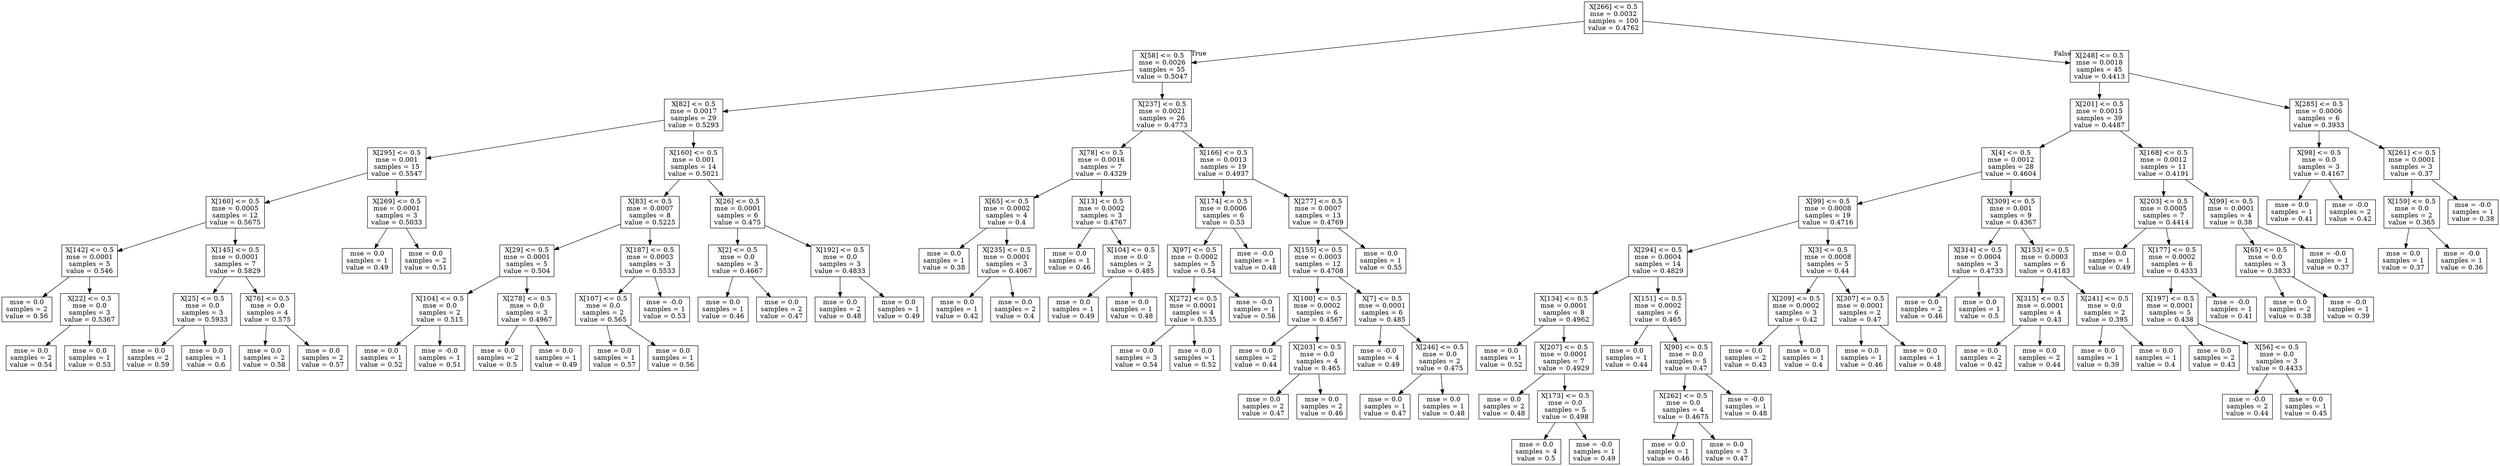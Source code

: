 digraph Tree {
node [shape=box] ;
0 [label="X[266] <= 0.5\nmse = 0.0032\nsamples = 100\nvalue = 0.4762"] ;
1 [label="X[58] <= 0.5\nmse = 0.0026\nsamples = 55\nvalue = 0.5047"] ;
0 -> 1 [labeldistance=2.5, labelangle=45, headlabel="True"] ;
2 [label="X[82] <= 0.5\nmse = 0.0017\nsamples = 29\nvalue = 0.5293"] ;
1 -> 2 ;
3 [label="X[295] <= 0.5\nmse = 0.001\nsamples = 15\nvalue = 0.5547"] ;
2 -> 3 ;
4 [label="X[160] <= 0.5\nmse = 0.0005\nsamples = 12\nvalue = 0.5675"] ;
3 -> 4 ;
5 [label="X[142] <= 0.5\nmse = 0.0001\nsamples = 5\nvalue = 0.546"] ;
4 -> 5 ;
6 [label="mse = 0.0\nsamples = 2\nvalue = 0.56"] ;
5 -> 6 ;
7 [label="X[22] <= 0.5\nmse = 0.0\nsamples = 3\nvalue = 0.5367"] ;
5 -> 7 ;
8 [label="mse = 0.0\nsamples = 2\nvalue = 0.54"] ;
7 -> 8 ;
9 [label="mse = 0.0\nsamples = 1\nvalue = 0.53"] ;
7 -> 9 ;
10 [label="X[145] <= 0.5\nmse = 0.0001\nsamples = 7\nvalue = 0.5829"] ;
4 -> 10 ;
11 [label="X[25] <= 0.5\nmse = 0.0\nsamples = 3\nvalue = 0.5933"] ;
10 -> 11 ;
12 [label="mse = 0.0\nsamples = 2\nvalue = 0.59"] ;
11 -> 12 ;
13 [label="mse = 0.0\nsamples = 1\nvalue = 0.6"] ;
11 -> 13 ;
14 [label="X[76] <= 0.5\nmse = 0.0\nsamples = 4\nvalue = 0.575"] ;
10 -> 14 ;
15 [label="mse = 0.0\nsamples = 2\nvalue = 0.58"] ;
14 -> 15 ;
16 [label="mse = 0.0\nsamples = 2\nvalue = 0.57"] ;
14 -> 16 ;
17 [label="X[269] <= 0.5\nmse = 0.0001\nsamples = 3\nvalue = 0.5033"] ;
3 -> 17 ;
18 [label="mse = 0.0\nsamples = 1\nvalue = 0.49"] ;
17 -> 18 ;
19 [label="mse = 0.0\nsamples = 2\nvalue = 0.51"] ;
17 -> 19 ;
20 [label="X[160] <= 0.5\nmse = 0.001\nsamples = 14\nvalue = 0.5021"] ;
2 -> 20 ;
21 [label="X[83] <= 0.5\nmse = 0.0007\nsamples = 8\nvalue = 0.5225"] ;
20 -> 21 ;
22 [label="X[29] <= 0.5\nmse = 0.0001\nsamples = 5\nvalue = 0.504"] ;
21 -> 22 ;
23 [label="X[104] <= 0.5\nmse = 0.0\nsamples = 2\nvalue = 0.515"] ;
22 -> 23 ;
24 [label="mse = 0.0\nsamples = 1\nvalue = 0.52"] ;
23 -> 24 ;
25 [label="mse = -0.0\nsamples = 1\nvalue = 0.51"] ;
23 -> 25 ;
26 [label="X[278] <= 0.5\nmse = 0.0\nsamples = 3\nvalue = 0.4967"] ;
22 -> 26 ;
27 [label="mse = 0.0\nsamples = 2\nvalue = 0.5"] ;
26 -> 27 ;
28 [label="mse = 0.0\nsamples = 1\nvalue = 0.49"] ;
26 -> 28 ;
29 [label="X[187] <= 0.5\nmse = 0.0003\nsamples = 3\nvalue = 0.5533"] ;
21 -> 29 ;
30 [label="X[107] <= 0.5\nmse = 0.0\nsamples = 2\nvalue = 0.565"] ;
29 -> 30 ;
31 [label="mse = 0.0\nsamples = 1\nvalue = 0.57"] ;
30 -> 31 ;
32 [label="mse = 0.0\nsamples = 1\nvalue = 0.56"] ;
30 -> 32 ;
33 [label="mse = -0.0\nsamples = 1\nvalue = 0.53"] ;
29 -> 33 ;
34 [label="X[26] <= 0.5\nmse = 0.0001\nsamples = 6\nvalue = 0.475"] ;
20 -> 34 ;
35 [label="X[2] <= 0.5\nmse = 0.0\nsamples = 3\nvalue = 0.4667"] ;
34 -> 35 ;
36 [label="mse = 0.0\nsamples = 1\nvalue = 0.46"] ;
35 -> 36 ;
37 [label="mse = 0.0\nsamples = 2\nvalue = 0.47"] ;
35 -> 37 ;
38 [label="X[192] <= 0.5\nmse = 0.0\nsamples = 3\nvalue = 0.4833"] ;
34 -> 38 ;
39 [label="mse = 0.0\nsamples = 2\nvalue = 0.48"] ;
38 -> 39 ;
40 [label="mse = 0.0\nsamples = 1\nvalue = 0.49"] ;
38 -> 40 ;
41 [label="X[237] <= 0.5\nmse = 0.0021\nsamples = 26\nvalue = 0.4773"] ;
1 -> 41 ;
42 [label="X[78] <= 0.5\nmse = 0.0016\nsamples = 7\nvalue = 0.4329"] ;
41 -> 42 ;
43 [label="X[65] <= 0.5\nmse = 0.0002\nsamples = 4\nvalue = 0.4"] ;
42 -> 43 ;
44 [label="mse = 0.0\nsamples = 1\nvalue = 0.38"] ;
43 -> 44 ;
45 [label="X[235] <= 0.5\nmse = 0.0001\nsamples = 3\nvalue = 0.4067"] ;
43 -> 45 ;
46 [label="mse = 0.0\nsamples = 1\nvalue = 0.42"] ;
45 -> 46 ;
47 [label="mse = 0.0\nsamples = 2\nvalue = 0.4"] ;
45 -> 47 ;
48 [label="X[13] <= 0.5\nmse = 0.0002\nsamples = 3\nvalue = 0.4767"] ;
42 -> 48 ;
49 [label="mse = 0.0\nsamples = 1\nvalue = 0.46"] ;
48 -> 49 ;
50 [label="X[104] <= 0.5\nmse = 0.0\nsamples = 2\nvalue = 0.485"] ;
48 -> 50 ;
51 [label="mse = 0.0\nsamples = 1\nvalue = 0.49"] ;
50 -> 51 ;
52 [label="mse = 0.0\nsamples = 1\nvalue = 0.48"] ;
50 -> 52 ;
53 [label="X[166] <= 0.5\nmse = 0.0013\nsamples = 19\nvalue = 0.4937"] ;
41 -> 53 ;
54 [label="X[174] <= 0.5\nmse = 0.0006\nsamples = 6\nvalue = 0.53"] ;
53 -> 54 ;
55 [label="X[97] <= 0.5\nmse = 0.0002\nsamples = 5\nvalue = 0.54"] ;
54 -> 55 ;
56 [label="X[272] <= 0.5\nmse = 0.0001\nsamples = 4\nvalue = 0.535"] ;
55 -> 56 ;
57 [label="mse = 0.0\nsamples = 3\nvalue = 0.54"] ;
56 -> 57 ;
58 [label="mse = 0.0\nsamples = 1\nvalue = 0.52"] ;
56 -> 58 ;
59 [label="mse = -0.0\nsamples = 1\nvalue = 0.56"] ;
55 -> 59 ;
60 [label="mse = -0.0\nsamples = 1\nvalue = 0.48"] ;
54 -> 60 ;
61 [label="X[277] <= 0.5\nmse = 0.0007\nsamples = 13\nvalue = 0.4769"] ;
53 -> 61 ;
62 [label="X[155] <= 0.5\nmse = 0.0003\nsamples = 12\nvalue = 0.4708"] ;
61 -> 62 ;
63 [label="X[100] <= 0.5\nmse = 0.0002\nsamples = 6\nvalue = 0.4567"] ;
62 -> 63 ;
64 [label="mse = 0.0\nsamples = 2\nvalue = 0.44"] ;
63 -> 64 ;
65 [label="X[203] <= 0.5\nmse = 0.0\nsamples = 4\nvalue = 0.465"] ;
63 -> 65 ;
66 [label="mse = 0.0\nsamples = 2\nvalue = 0.47"] ;
65 -> 66 ;
67 [label="mse = 0.0\nsamples = 2\nvalue = 0.46"] ;
65 -> 67 ;
68 [label="X[7] <= 0.5\nmse = 0.0001\nsamples = 6\nvalue = 0.485"] ;
62 -> 68 ;
69 [label="mse = -0.0\nsamples = 4\nvalue = 0.49"] ;
68 -> 69 ;
70 [label="X[246] <= 0.5\nmse = 0.0\nsamples = 2\nvalue = 0.475"] ;
68 -> 70 ;
71 [label="mse = 0.0\nsamples = 1\nvalue = 0.47"] ;
70 -> 71 ;
72 [label="mse = 0.0\nsamples = 1\nvalue = 0.48"] ;
70 -> 72 ;
73 [label="mse = 0.0\nsamples = 1\nvalue = 0.55"] ;
61 -> 73 ;
74 [label="X[248] <= 0.5\nmse = 0.0018\nsamples = 45\nvalue = 0.4413"] ;
0 -> 74 [labeldistance=2.5, labelangle=-45, headlabel="False"] ;
75 [label="X[201] <= 0.5\nmse = 0.0015\nsamples = 39\nvalue = 0.4487"] ;
74 -> 75 ;
76 [label="X[4] <= 0.5\nmse = 0.0012\nsamples = 28\nvalue = 0.4604"] ;
75 -> 76 ;
77 [label="X[99] <= 0.5\nmse = 0.0008\nsamples = 19\nvalue = 0.4716"] ;
76 -> 77 ;
78 [label="X[294] <= 0.5\nmse = 0.0004\nsamples = 14\nvalue = 0.4829"] ;
77 -> 78 ;
79 [label="X[134] <= 0.5\nmse = 0.0001\nsamples = 8\nvalue = 0.4962"] ;
78 -> 79 ;
80 [label="mse = 0.0\nsamples = 1\nvalue = 0.52"] ;
79 -> 80 ;
81 [label="X[207] <= 0.5\nmse = 0.0001\nsamples = 7\nvalue = 0.4929"] ;
79 -> 81 ;
82 [label="mse = 0.0\nsamples = 2\nvalue = 0.48"] ;
81 -> 82 ;
83 [label="X[173] <= 0.5\nmse = 0.0\nsamples = 5\nvalue = 0.498"] ;
81 -> 83 ;
84 [label="mse = 0.0\nsamples = 4\nvalue = 0.5"] ;
83 -> 84 ;
85 [label="mse = -0.0\nsamples = 1\nvalue = 0.49"] ;
83 -> 85 ;
86 [label="X[151] <= 0.5\nmse = 0.0002\nsamples = 6\nvalue = 0.465"] ;
78 -> 86 ;
87 [label="mse = 0.0\nsamples = 1\nvalue = 0.44"] ;
86 -> 87 ;
88 [label="X[90] <= 0.5\nmse = 0.0\nsamples = 5\nvalue = 0.47"] ;
86 -> 88 ;
89 [label="X[262] <= 0.5\nmse = 0.0\nsamples = 4\nvalue = 0.4675"] ;
88 -> 89 ;
90 [label="mse = 0.0\nsamples = 1\nvalue = 0.46"] ;
89 -> 90 ;
91 [label="mse = 0.0\nsamples = 3\nvalue = 0.47"] ;
89 -> 91 ;
92 [label="mse = -0.0\nsamples = 1\nvalue = 0.48"] ;
88 -> 92 ;
93 [label="X[3] <= 0.5\nmse = 0.0008\nsamples = 5\nvalue = 0.44"] ;
77 -> 93 ;
94 [label="X[209] <= 0.5\nmse = 0.0002\nsamples = 3\nvalue = 0.42"] ;
93 -> 94 ;
95 [label="mse = 0.0\nsamples = 2\nvalue = 0.43"] ;
94 -> 95 ;
96 [label="mse = 0.0\nsamples = 1\nvalue = 0.4"] ;
94 -> 96 ;
97 [label="X[307] <= 0.5\nmse = 0.0001\nsamples = 2\nvalue = 0.47"] ;
93 -> 97 ;
98 [label="mse = 0.0\nsamples = 1\nvalue = 0.46"] ;
97 -> 98 ;
99 [label="mse = 0.0\nsamples = 1\nvalue = 0.48"] ;
97 -> 99 ;
100 [label="X[309] <= 0.5\nmse = 0.001\nsamples = 9\nvalue = 0.4367"] ;
76 -> 100 ;
101 [label="X[314] <= 0.5\nmse = 0.0004\nsamples = 3\nvalue = 0.4733"] ;
100 -> 101 ;
102 [label="mse = 0.0\nsamples = 2\nvalue = 0.46"] ;
101 -> 102 ;
103 [label="mse = 0.0\nsamples = 1\nvalue = 0.5"] ;
101 -> 103 ;
104 [label="X[153] <= 0.5\nmse = 0.0003\nsamples = 6\nvalue = 0.4183"] ;
100 -> 104 ;
105 [label="X[315] <= 0.5\nmse = 0.0001\nsamples = 4\nvalue = 0.43"] ;
104 -> 105 ;
106 [label="mse = 0.0\nsamples = 2\nvalue = 0.42"] ;
105 -> 106 ;
107 [label="mse = 0.0\nsamples = 2\nvalue = 0.44"] ;
105 -> 107 ;
108 [label="X[241] <= 0.5\nmse = 0.0\nsamples = 2\nvalue = 0.395"] ;
104 -> 108 ;
109 [label="mse = 0.0\nsamples = 1\nvalue = 0.39"] ;
108 -> 109 ;
110 [label="mse = 0.0\nsamples = 1\nvalue = 0.4"] ;
108 -> 110 ;
111 [label="X[168] <= 0.5\nmse = 0.0012\nsamples = 11\nvalue = 0.4191"] ;
75 -> 111 ;
112 [label="X[203] <= 0.5\nmse = 0.0005\nsamples = 7\nvalue = 0.4414"] ;
111 -> 112 ;
113 [label="mse = 0.0\nsamples = 1\nvalue = 0.49"] ;
112 -> 113 ;
114 [label="X[177] <= 0.5\nmse = 0.0002\nsamples = 6\nvalue = 0.4333"] ;
112 -> 114 ;
115 [label="X[197] <= 0.5\nmse = 0.0001\nsamples = 5\nvalue = 0.438"] ;
114 -> 115 ;
116 [label="mse = 0.0\nsamples = 2\nvalue = 0.43"] ;
115 -> 116 ;
117 [label="X[56] <= 0.5\nmse = 0.0\nsamples = 3\nvalue = 0.4433"] ;
115 -> 117 ;
118 [label="mse = -0.0\nsamples = 2\nvalue = 0.44"] ;
117 -> 118 ;
119 [label="mse = 0.0\nsamples = 1\nvalue = 0.45"] ;
117 -> 119 ;
120 [label="mse = -0.0\nsamples = 1\nvalue = 0.41"] ;
114 -> 120 ;
121 [label="X[99] <= 0.5\nmse = 0.0001\nsamples = 4\nvalue = 0.38"] ;
111 -> 121 ;
122 [label="X[65] <= 0.5\nmse = 0.0\nsamples = 3\nvalue = 0.3833"] ;
121 -> 122 ;
123 [label="mse = 0.0\nsamples = 2\nvalue = 0.38"] ;
122 -> 123 ;
124 [label="mse = -0.0\nsamples = 1\nvalue = 0.39"] ;
122 -> 124 ;
125 [label="mse = -0.0\nsamples = 1\nvalue = 0.37"] ;
121 -> 125 ;
126 [label="X[285] <= 0.5\nmse = 0.0006\nsamples = 6\nvalue = 0.3933"] ;
74 -> 126 ;
127 [label="X[98] <= 0.5\nmse = 0.0\nsamples = 3\nvalue = 0.4167"] ;
126 -> 127 ;
128 [label="mse = 0.0\nsamples = 1\nvalue = 0.41"] ;
127 -> 128 ;
129 [label="mse = -0.0\nsamples = 2\nvalue = 0.42"] ;
127 -> 129 ;
130 [label="X[261] <= 0.5\nmse = 0.0001\nsamples = 3\nvalue = 0.37"] ;
126 -> 130 ;
131 [label="X[159] <= 0.5\nmse = 0.0\nsamples = 2\nvalue = 0.365"] ;
130 -> 131 ;
132 [label="mse = 0.0\nsamples = 1\nvalue = 0.37"] ;
131 -> 132 ;
133 [label="mse = -0.0\nsamples = 1\nvalue = 0.36"] ;
131 -> 133 ;
134 [label="mse = -0.0\nsamples = 1\nvalue = 0.38"] ;
130 -> 134 ;
}